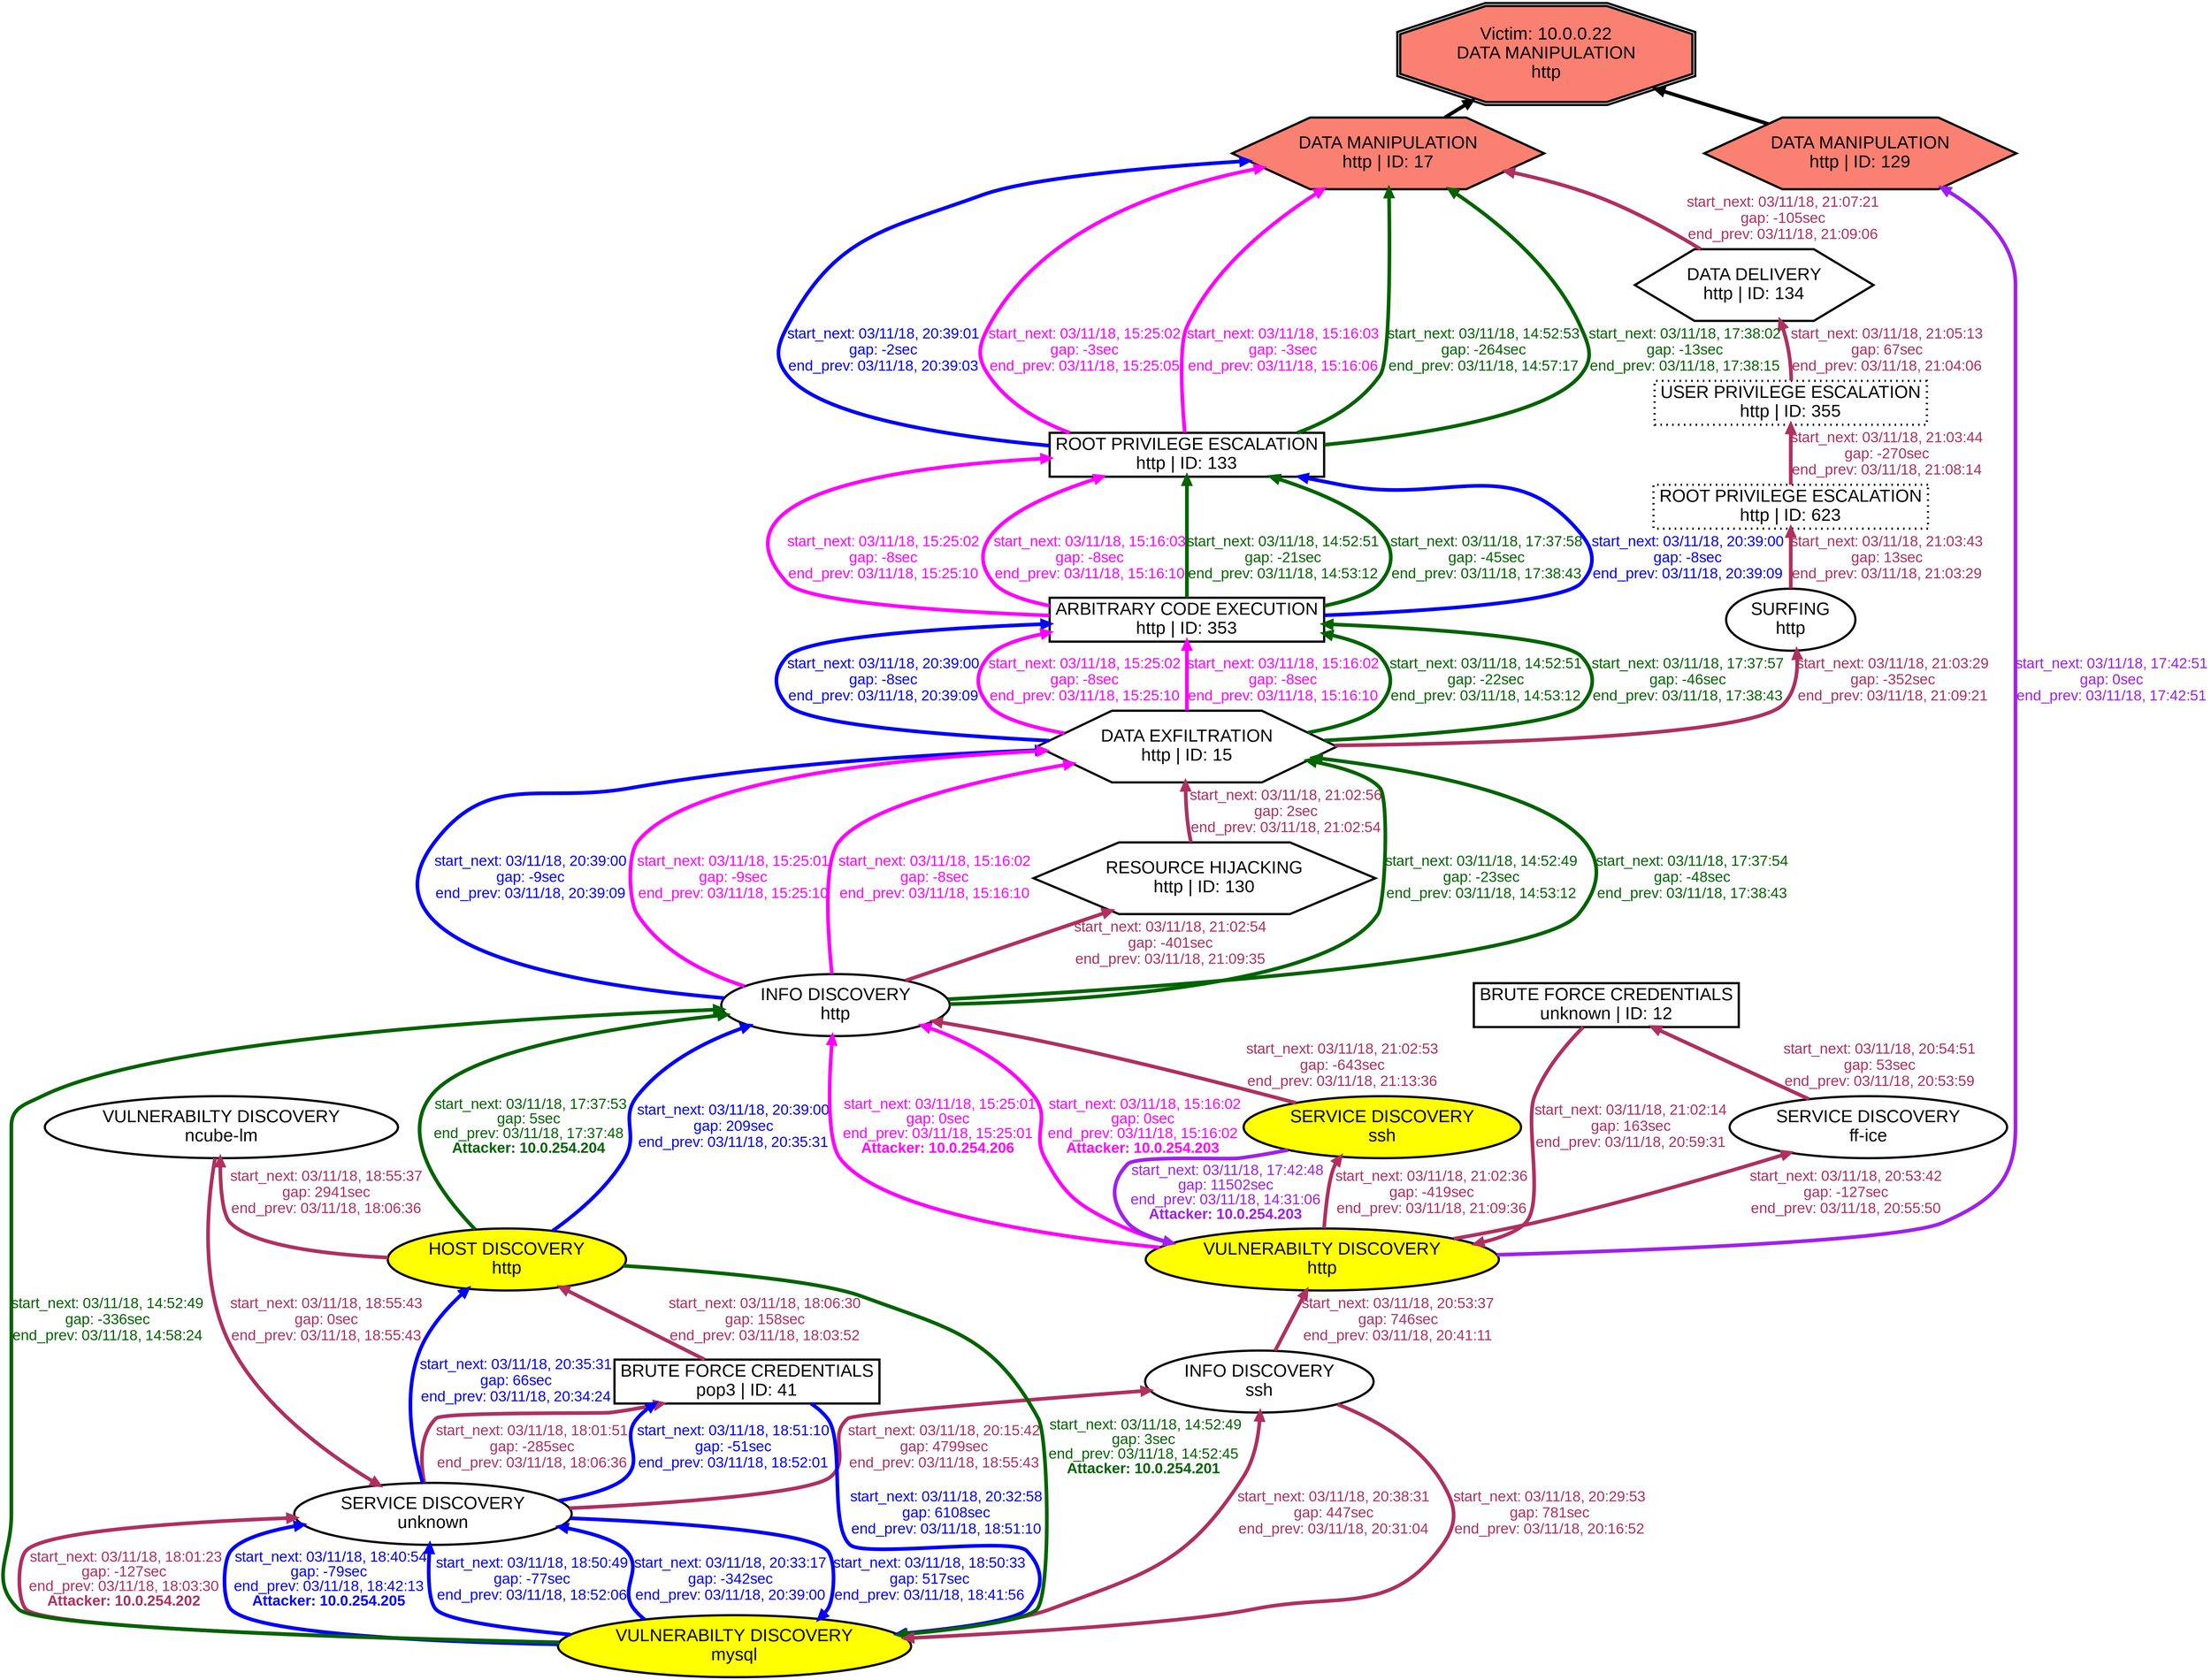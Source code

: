 digraph DATAMANIPULATIONhttp {
rankdir="BT"; 
 graph [ nodesep="0.1", ranksep="0.02"] 
 node [ fontname=Arial, fontsize=24,penwidth=3]; 
 edge [ fontname=Arial, fontsize=20,penwidth=5 ];
"Victim: 10.0.0.22
DATA MANIPULATION
http" [shape=doubleoctagon, style=filled, fillcolor=salmon];
{ rank = max; "Victim: 10.0.0.22
DATA MANIPULATION
http"}
"DATA MANIPULATION
http | ID: 17" -> "Victim: 10.0.0.22
DATA MANIPULATION
http"
"DATA MANIPULATION
http | ID: 17" [style=filled, fillcolor= salmon]
"DATA MANIPULATION
http | ID: 129" -> "Victim: 10.0.0.22
DATA MANIPULATION
http"
"DATA MANIPULATION
http | ID: 129" [style=filled, fillcolor= salmon]
{ rank=same; "DATA MANIPULATION
http | ID: 17" "DATA MANIPULATION
http | ID: 129"}
"VULNERABILTY DISCOVERY
mysql" [style=filled, fillcolor= yellow]
"VULNERABILTY DISCOVERY
mysql" -> "SERVICE DISCOVERY
unknown" [ color=maroon] [label=<<font color="maroon"> start_next: 03/11/18, 18:01:23<br/>gap: -127sec<br/>end_prev: 03/11/18, 18:03:30</font><br/><font color="maroon"><b>Attacker: 10.0.254.202</b></font>>]
"SERVICE DISCOVERY
unknown" -> "BRUTE FORCE CREDENTIALS
pop3 | ID: 41" [ label="start_next: 03/11/18, 18:01:51
gap: -285sec
end_prev: 03/11/18, 18:06:36"][ fontcolor="maroon" color=maroon]
"BRUTE FORCE CREDENTIALS
pop3 | ID: 41" -> "HOST DISCOVERY
http" [ label="start_next: 03/11/18, 18:06:30
gap: 158sec
end_prev: 03/11/18, 18:03:52"][ fontcolor="maroon" color=maroon]
"HOST DISCOVERY
http" -> "VULNERABILTY DISCOVERY
ncube-lm" [ label="start_next: 03/11/18, 18:55:37
gap: 2941sec
end_prev: 03/11/18, 18:06:36"][ fontcolor="maroon" color=maroon]
"VULNERABILTY DISCOVERY
ncube-lm" -> "SERVICE DISCOVERY
unknown" [ label="start_next: 03/11/18, 18:55:43
gap: 0sec
end_prev: 03/11/18, 18:55:43"][ fontcolor="maroon" color=maroon]
"SERVICE DISCOVERY
unknown" -> "INFO DISCOVERY
ssh" [ label="start_next: 03/11/18, 20:15:42
gap: 4799sec
end_prev: 03/11/18, 18:55:43"][ fontcolor="maroon" color=maroon]
"INFO DISCOVERY
ssh" -> "VULNERABILTY DISCOVERY
mysql" [ label="start_next: 03/11/18, 20:29:53
gap: 781sec
end_prev: 03/11/18, 20:16:52"][ fontcolor="maroon" color=maroon]
"VULNERABILTY DISCOVERY
mysql" -> "INFO DISCOVERY
ssh" [ label="start_next: 03/11/18, 20:38:31
gap: 447sec
end_prev: 03/11/18, 20:31:04"][ fontcolor="maroon" color=maroon]
"INFO DISCOVERY
ssh" -> "VULNERABILTY DISCOVERY
http" [ label="start_next: 03/11/18, 20:53:37
gap: 746sec
end_prev: 03/11/18, 20:41:11"][ fontcolor="maroon" color=maroon]
"VULNERABILTY DISCOVERY
http" -> "SERVICE DISCOVERY
ff-ice" [ label="start_next: 03/11/18, 20:53:42
gap: -127sec
end_prev: 03/11/18, 20:55:50"][ fontcolor="maroon" color=maroon]
"SERVICE DISCOVERY
ff-ice" -> "BRUTE FORCE CREDENTIALS
unknown | ID: 12" [ label="start_next: 03/11/18, 20:54:51
gap: 53sec
end_prev: 03/11/18, 20:53:59"][ fontcolor="maroon" color=maroon]
"BRUTE FORCE CREDENTIALS
unknown | ID: 12" -> "VULNERABILTY DISCOVERY
http" [ label="start_next: 03/11/18, 21:02:14
gap: 163sec
end_prev: 03/11/18, 20:59:31"][ fontcolor="maroon" color=maroon]
"VULNERABILTY DISCOVERY
http" -> "SERVICE DISCOVERY
ssh" [ label="start_next: 03/11/18, 21:02:36
gap: -419sec
end_prev: 03/11/18, 21:09:36"][ fontcolor="maroon" color=maroon]
"SERVICE DISCOVERY
ssh" -> "INFO DISCOVERY
http" [ label="start_next: 03/11/18, 21:02:53
gap: -643sec
end_prev: 03/11/18, 21:13:36"][ fontcolor="maroon" color=maroon]
"INFO DISCOVERY
http" -> "RESOURCE HIJACKING
http | ID: 130" [ label="start_next: 03/11/18, 21:02:54
gap: -401sec
end_prev: 03/11/18, 21:09:35"][ fontcolor="maroon" color=maroon]
"RESOURCE HIJACKING
http | ID: 130" -> "DATA EXFILTRATION
http | ID: 15" [ label="start_next: 03/11/18, 21:02:56
gap: 2sec
end_prev: 03/11/18, 21:02:54"][ fontcolor="maroon" color=maroon]
"DATA EXFILTRATION
http | ID: 15" -> "SURFING
http" [ label="start_next: 03/11/18, 21:03:29
gap: -352sec
end_prev: 03/11/18, 21:09:21"][ fontcolor="maroon" color=maroon]
"SURFING
http" -> "ROOT PRIVILEGE ESCALATION
http | ID: 623" [ label="start_next: 03/11/18, 21:03:43
gap: 13sec
end_prev: 03/11/18, 21:03:29"][ fontcolor="maroon" color=maroon]
"ROOT PRIVILEGE ESCALATION
http | ID: 623" -> "USER PRIVILEGE ESCALATION
http | ID: 355" [ label="start_next: 03/11/18, 21:03:44
gap: -270sec
end_prev: 03/11/18, 21:08:14"][ fontcolor="maroon" color=maroon]
"USER PRIVILEGE ESCALATION
http | ID: 355" -> "DATA DELIVERY
http | ID: 134" [ label="start_next: 03/11/18, 21:05:13
gap: 67sec
end_prev: 03/11/18, 21:04:06"][ fontcolor="maroon" color=maroon]
"DATA DELIVERY
http | ID: 134" -> "DATA MANIPULATION
http | ID: 17" [ label="start_next: 03/11/18, 21:07:21
gap: -105sec
end_prev: 03/11/18, 21:09:06"][ fontcolor="maroon" color=maroon]
"HOST DISCOVERY
http" [style=filled, fillcolor= yellow]
"HOST DISCOVERY
http" -> "VULNERABILTY DISCOVERY
mysql" [ color=darkgreen] [label=<<font color="darkgreen"> start_next: 03/11/18, 14:52:49<br/>gap: 3sec<br/>end_prev: 03/11/18, 14:52:45</font><br/><font color="darkgreen"><b>Attacker: 10.0.254.201</b></font>>]
"VULNERABILTY DISCOVERY
mysql" -> "INFO DISCOVERY
http" [ label="start_next: 03/11/18, 14:52:49
gap: -336sec
end_prev: 03/11/18, 14:58:24"][ fontcolor="darkgreen" color=darkgreen]
"INFO DISCOVERY
http" -> "DATA EXFILTRATION
http | ID: 15" [ label="start_next: 03/11/18, 14:52:49
gap: -23sec
end_prev: 03/11/18, 14:53:12"][ fontcolor="darkgreen" color=darkgreen]
"DATA EXFILTRATION
http | ID: 15" -> "ARBITRARY CODE EXECUTION
http | ID: 353" [ label="start_next: 03/11/18, 14:52:51
gap: -22sec
end_prev: 03/11/18, 14:53:12"][ fontcolor="darkgreen" color=darkgreen]
"ARBITRARY CODE EXECUTION
http | ID: 353" -> "ROOT PRIVILEGE ESCALATION
http | ID: 133" [ label="start_next: 03/11/18, 14:52:51
gap: -21sec
end_prev: 03/11/18, 14:53:12"][ fontcolor="darkgreen" color=darkgreen]
"ROOT PRIVILEGE ESCALATION
http | ID: 133" -> "DATA MANIPULATION
http | ID: 17" [ label="start_next: 03/11/18, 14:52:53
gap: -264sec
end_prev: 03/11/18, 14:57:17"][ fontcolor="darkgreen" color=darkgreen]
"HOST DISCOVERY
http" [style=filled, fillcolor= yellow]
"HOST DISCOVERY
http" -> "INFO DISCOVERY
http" [ color=darkgreen] [label=<<font color="darkgreen"> start_next: 03/11/18, 17:37:53<br/>gap: 5sec<br/>end_prev: 03/11/18, 17:37:48</font><br/><font color="darkgreen"><b>Attacker: 10.0.254.204</b></font>>]
"INFO DISCOVERY
http" -> "DATA EXFILTRATION
http | ID: 15" [ label="start_next: 03/11/18, 17:37:54
gap: -48sec
end_prev: 03/11/18, 17:38:43"][ fontcolor="darkgreen" color=darkgreen]
"DATA EXFILTRATION
http | ID: 15" -> "ARBITRARY CODE EXECUTION
http | ID: 353" [ label="start_next: 03/11/18, 17:37:57
gap: -46sec
end_prev: 03/11/18, 17:38:43"][ fontcolor="darkgreen" color=darkgreen]
"ARBITRARY CODE EXECUTION
http | ID: 353" -> "ROOT PRIVILEGE ESCALATION
http | ID: 133" [ label="start_next: 03/11/18, 17:37:58
gap: -45sec
end_prev: 03/11/18, 17:38:43"][ fontcolor="darkgreen" color=darkgreen]
"ROOT PRIVILEGE ESCALATION
http | ID: 133" -> "DATA MANIPULATION
http | ID: 17" [ label="start_next: 03/11/18, 17:38:02
gap: -13sec
end_prev: 03/11/18, 17:38:15"][ fontcolor="darkgreen" color=darkgreen]
"VULNERABILTY DISCOVERY
mysql" [style=filled, fillcolor= yellow]
"VULNERABILTY DISCOVERY
mysql" -> "SERVICE DISCOVERY
unknown" [ color=blue] [label=<<font color="blue"> start_next: 03/11/18, 18:40:54<br/>gap: -79sec<br/>end_prev: 03/11/18, 18:42:13</font><br/><font color="blue"><b>Attacker: 10.0.254.205</b></font>>]
"SERVICE DISCOVERY
unknown" -> "VULNERABILTY DISCOVERY
mysql" [ label="start_next: 03/11/18, 18:50:33
gap: 517sec
end_prev: 03/11/18, 18:41:56"][ fontcolor="blue" color=blue]
"VULNERABILTY DISCOVERY
mysql" -> "SERVICE DISCOVERY
unknown" [ label="start_next: 03/11/18, 18:50:49
gap: -77sec
end_prev: 03/11/18, 18:52:06"][ fontcolor="blue" color=blue]
"SERVICE DISCOVERY
unknown" -> "BRUTE FORCE CREDENTIALS
pop3 | ID: 41" [ label="start_next: 03/11/18, 18:51:10
gap: -51sec
end_prev: 03/11/18, 18:52:01"][ fontcolor="blue" color=blue]
"BRUTE FORCE CREDENTIALS
pop3 | ID: 41" -> "VULNERABILTY DISCOVERY
mysql" [ label="start_next: 03/11/18, 20:32:58
gap: 6108sec
end_prev: 03/11/18, 18:51:10"][ fontcolor="blue" color=blue]
"VULNERABILTY DISCOVERY
mysql" -> "SERVICE DISCOVERY
unknown" [ label="start_next: 03/11/18, 20:33:17
gap: -342sec
end_prev: 03/11/18, 20:39:00"][ fontcolor="blue" color=blue]
"SERVICE DISCOVERY
unknown" -> "HOST DISCOVERY
http" [ label="start_next: 03/11/18, 20:35:31
gap: 66sec
end_prev: 03/11/18, 20:34:24"][ fontcolor="blue" color=blue]
"HOST DISCOVERY
http" -> "INFO DISCOVERY
http" [ label="start_next: 03/11/18, 20:39:00
gap: 209sec
end_prev: 03/11/18, 20:35:31"][ fontcolor="blue" color=blue]
"INFO DISCOVERY
http" -> "DATA EXFILTRATION
http | ID: 15" [ label="start_next: 03/11/18, 20:39:00
gap: -9sec
end_prev: 03/11/18, 20:39:09"][ fontcolor="blue" color=blue]
"DATA EXFILTRATION
http | ID: 15" -> "ARBITRARY CODE EXECUTION
http | ID: 353" [ label="start_next: 03/11/18, 20:39:00
gap: -8sec
end_prev: 03/11/18, 20:39:09"][ fontcolor="blue" color=blue]
"ARBITRARY CODE EXECUTION
http | ID: 353" -> "ROOT PRIVILEGE ESCALATION
http | ID: 133" [ label="start_next: 03/11/18, 20:39:00
gap: -8sec
end_prev: 03/11/18, 20:39:09"][ fontcolor="blue" color=blue]
"ROOT PRIVILEGE ESCALATION
http | ID: 133" -> "DATA MANIPULATION
http | ID: 17" [ label="start_next: 03/11/18, 20:39:01
gap: -2sec
end_prev: 03/11/18, 20:39:03"][ fontcolor="blue" color=blue]
"VULNERABILTY DISCOVERY
http" [style=filled, fillcolor= yellow]
"VULNERABILTY DISCOVERY
http" -> "INFO DISCOVERY
http" [ color=magenta] [label=<<font color="magenta"> start_next: 03/11/18, 15:25:01<br/>gap: 0sec<br/>end_prev: 03/11/18, 15:25:01</font><br/><font color="magenta"><b>Attacker: 10.0.254.206</b></font>>]
"INFO DISCOVERY
http" -> "DATA EXFILTRATION
http | ID: 15" [ label="start_next: 03/11/18, 15:25:01
gap: -9sec
end_prev: 03/11/18, 15:25:10"][ fontcolor="magenta" color=magenta]
"DATA EXFILTRATION
http | ID: 15" -> "ARBITRARY CODE EXECUTION
http | ID: 353" [ label="start_next: 03/11/18, 15:25:02
gap: -8sec
end_prev: 03/11/18, 15:25:10"][ fontcolor="magenta" color=magenta]
"ARBITRARY CODE EXECUTION
http | ID: 353" -> "ROOT PRIVILEGE ESCALATION
http | ID: 133" [ label="start_next: 03/11/18, 15:25:02
gap: -8sec
end_prev: 03/11/18, 15:25:10"][ fontcolor="magenta" color=magenta]
"ROOT PRIVILEGE ESCALATION
http | ID: 133" -> "DATA MANIPULATION
http | ID: 17" [ label="start_next: 03/11/18, 15:25:02
gap: -3sec
end_prev: 03/11/18, 15:25:05"][ fontcolor="magenta" color=magenta]
"VULNERABILTY DISCOVERY
http" [style=filled, fillcolor= yellow]
"VULNERABILTY DISCOVERY
http" -> "INFO DISCOVERY
http" [ color=magenta] [label=<<font color="magenta"> start_next: 03/11/18, 15:16:02<br/>gap: 0sec<br/>end_prev: 03/11/18, 15:16:02</font><br/><font color="magenta"><b>Attacker: 10.0.254.203</b></font>>]
"INFO DISCOVERY
http" -> "DATA EXFILTRATION
http | ID: 15" [ label="start_next: 03/11/18, 15:16:02
gap: -8sec
end_prev: 03/11/18, 15:16:10"][ fontcolor="magenta" color=magenta]
"DATA EXFILTRATION
http | ID: 15" -> "ARBITRARY CODE EXECUTION
http | ID: 353" [ label="start_next: 03/11/18, 15:16:02
gap: -8sec
end_prev: 03/11/18, 15:16:10"][ fontcolor="magenta" color=magenta]
"ARBITRARY CODE EXECUTION
http | ID: 353" -> "ROOT PRIVILEGE ESCALATION
http | ID: 133" [ label="start_next: 03/11/18, 15:16:03
gap: -8sec
end_prev: 03/11/18, 15:16:10"][ fontcolor="magenta" color=magenta]
"ROOT PRIVILEGE ESCALATION
http | ID: 133" -> "DATA MANIPULATION
http | ID: 17" [ label="start_next: 03/11/18, 15:16:03
gap: -3sec
end_prev: 03/11/18, 15:16:06"][ fontcolor="magenta" color=magenta]
"SERVICE DISCOVERY
ssh" [style=filled, fillcolor= yellow]
"SERVICE DISCOVERY
ssh" -> "VULNERABILTY DISCOVERY
http" [ color=purple] [label=<<font color="purple"> start_next: 03/11/18, 17:42:48<br/>gap: 11502sec<br/>end_prev: 03/11/18, 14:31:06</font><br/><font color="purple"><b>Attacker: 10.0.254.203</b></font>>]
"VULNERABILTY DISCOVERY
http" -> "DATA MANIPULATION
http | ID: 129" [ label="start_next: 03/11/18, 17:42:51
gap: 0sec
end_prev: 03/11/18, 17:42:51"][ fontcolor="purple" color=purple]
"VULNERABILTY DISCOVERY
mysql" [shape=oval]
"VULNERABILTY DISCOVERY
mysql" [tooltip="ET SCAN Suspicious inbound to mySQL port 3306
ET SCAN Suspicious inbound to MSSQL port 1433
ET SCAN Suspicious inbound to PostgreSQL port 5432
ET SCAN Nikto Web App Scan in Progress
ET SCAN Suspicious inbound to Oracle SQL port 1521
ET SCAN Suspicious inbound to mSQL port 4333"]
"SERVICE DISCOVERY
unknown" [shape=oval]
"SERVICE DISCOVERY
unknown" [tooltip="ET SCAN Potential SSH Scan
ET SCAN Potential VNC Scan 5900-5920
ET SCAN Potential VNC Scan 5800-5820
ET SCAN NMAP OS Detection Probe"]
"BRUTE FORCE CREDENTIALS
pop3 | ID: 41" [shape=box]
"BRUTE FORCE CREDENTIALS
pop3 | ID: 41" [tooltip="ET SCAN Rapid POP3 Connections - Possible Brute Force Attack"]
"HOST DISCOVERY
http" [shape=oval]
"HOST DISCOVERY
http" [tooltip="ET SCAN Nmap Scripting Engine User-Agent Detected (Nmap Scripting Engine)
ET SCAN Possible Nmap User-Agent Observed"]
"VULNERABILTY DISCOVERY
ncube-lm" [shape=oval]
"VULNERABILTY DISCOVERY
ncube-lm" [tooltip="ET SCAN Suspicious inbound to PostgreSQL port 5432
ET SCAN Suspicious inbound to mySQL port 3306
ET SCAN Suspicious inbound to MSSQL port 1433
ET SCAN Suspicious inbound to Oracle SQL port 1521"]
"INFO DISCOVERY
ssh" [shape=oval]
"INFO DISCOVERY
ssh" [tooltip="ET INFO NetSSH SSH Version String Hardcoded in Metasploit"]
"VULNERABILTY DISCOVERY
http" [shape=oval]
"VULNERABILTY DISCOVERY
http" [tooltip="ET SCAN Suspicious inbound to mySQL port 3306
ET SCAN Suspicious inbound to MSSQL port 1433
ET SCAN Sqlmap SQL Injection Scan
ETPRO WEB_SERVER SQLMap Scan Tool User Agent
ET SCAN Suspicious inbound to PostgreSQL port 5432
ET SCAN Nikto Web App Scan in Progress
ET SCAN Suspicious inbound to Oracle SQL port 1521
ET SCAN OpenVAS User-Agent Inbound
ET SCAN Suspicious inbound to mSQL port 4333"]
"SERVICE DISCOVERY
ff-ice" [shape=oval]
"SERVICE DISCOVERY
ff-ice" [tooltip="ET SCAN Potential VNC Scan 5900-5920
ET SCAN Potential VNC Scan 5800-5820
ET SCAN Potential SSH Scan"]
"BRUTE FORCE CREDENTIALS
unknown | ID: 12" [shape=box]
"BRUTE FORCE CREDENTIALS
unknown | ID: 12" [tooltip="ET SCAN Rapid IMAP Connections - Possible Brute Force Attack
ET SCAN Rapid POP3 Connections - Possible Brute Force Attack
ET SCAN Rapid IMAPS Connections - Possible Brute Force Attack
ET SCAN Rapid POP3S Connections - Possible Brute Force Attack"]
"SERVICE DISCOVERY
ssh" [shape=oval]
"SERVICE DISCOVERY
ssh" [tooltip="ET SCAN Potential SSH Scan"]
"INFO DISCOVERY
http" [shape=oval]
"INFO DISCOVERY
http" [tooltip="GPL WEB_SERVER viewcode access
GPL WEB_SERVER .htaccess access
GPL WEB_SERVER writeto.cnf access
GPL WEB_SERVER iisadmin access
ET WEB_SERVER PHP Easteregg Information-Disclosure (funny-logo)
ET WEB_SPECIFIC_APPS Request to Wordpress W3TC Plug-in dbcache Directory
GPL WEB_SERVER services.cnf access
ET WEB_SERVER PHP Easteregg Information-Disclosure (zend-logo)
ET WEB_SERVER PHP.//Input in HTTP POST
GPL EXPLOIT unicode directory traversal attempt
ET WEB_SERVER PHP Easteregg Information-Disclosure (php-logo)
GPL WEB_SERVER service.cnf access
GPL EXPLOIT iisadmpwd attempt
ET WEB_SERVER PHP SESSION SuperGlobal in URI
GPL WEB_SERVER /~root access
GPL WEB_SERVER authors.pwd access
ET WEB_SERVER PHP ENV SuperGlobal in URI
GPL EXPLOIT .cnf access
ET POLICY Proxy TRACE Request - inbound
GPL WEB_SERVER .htpasswd access
GPL WEB_SERVER global.asa access
ET WEB_SERVER PHP SERVER SuperGlobal in URI
GPL EXPLOIT fpcount access
GPL WEB_SERVER globals.pl access
GPL WEB_SERVER service.pwd
GPL EXPLOIT ISAPI .idq attempt
ET WEB_SERVER PHP Easteregg Information-Disclosure (phpinfo)
ET SCAN SFTP/FTP Password Exposure via sftp-config.json
GPL WEB_SERVER printenv access
GPL WEB_SERVER author.exe access
GPL EXPLOIT iissamples access
GPL EXPLOIT .htr access
ET WEB_SERVER PHP REQUEST SuperGlobal in URI"]
"RESOURCE HIJACKING
http | ID: 130" [shape=hexagon]
"RESOURCE HIJACKING
http | ID: 130" [tooltip="GPL WEB_SERVER Oracle Java Process Manager access"]
"DATA EXFILTRATION
http | ID: 15" [shape=hexagon]
"DATA EXFILTRATION
http | ID: 15" [tooltip="GPL WEB_SERVER Tomcat server snoop access
GPL EXPLOIT ISAPI .ida access
ET WEB_SPECIFIC_APPS PithCMS oldnews_reader.php lang Parameter Local File Inclusion Attempt
GPL EXPLOIT /msadc/samples/ access
ET WEB_SERVER ColdFusion componentutils access
ET WEB_SERVER DD-WRT Information Disclosure Attempt
ET WEB_SERVER IIS 8.3 Filename With Wildcard (Possible File/Dir Bruteforce)
ET WEB_SPECIFIC_APPS PHP-CGI query string parameter vulnerability
ET WEB_SERVER Possible XXE SYSTEM ENTITY in POST BODY.
ET WEB_SERVER /system32/ in Uri - Possible Protected Directory Access Attempt
ET WEB_SERVER /etc/shadow Detected in URI
ET INFO WinHttp AutoProxy Request wpad.dat Possible BadTunnel
GPL EXPLOIT ISAPI .idq access
ET WEB_SERVER Joomla Component SQLi Attempt"]
"SURFING
http" [shape=oval]
"SURFING
http" [tooltip="ET WEB_SERVER WEB-PHP phpinfo access"]
"ROOT PRIVILEGE ESCALATION
http | ID: 623" [style="dotted", shape=box]
"ROOT PRIVILEGE ESCALATION
http | ID: 623" [tooltip="ET WEB_SERVER ColdFusion administrator access
GPL SMTP expn root
GPL SMTP vrfy root
ETPRO EXPLOIT SOAP Netgear WNDR Auth Bypass/Info Disclosure"]
"USER PRIVILEGE ESCALATION
http | ID: 355" [style="dotted", shape=box]
"USER PRIVILEGE ESCALATION
http | ID: 355" [tooltip="ET POLICY Outgoing Basic Auth Base64 HTTP Password detected unencrypted
ET POLICY Incoming Basic Auth Base64 HTTP Password detected unencrypted
ET WEB_SPECIFIC_APPS Microhard Systems 3G/4G Cellular Ethernet and Serial Gateway - Default Credentials"]
"DATA DELIVERY
http | ID: 134" [shape=hexagon]
"DATA DELIVERY
http | ID: 134" [tooltip="ET WEB_SPECIFIC_APPS WHMCompleteSolution templatefile Parameter Local File Inclusion Attempt
GPL WEB_SERVER perl post attempt
ET WEB_SPECIFIC_APPS evision cms addplain.php module parameter Local File Inclusion
ET WEB_SERVER PHP Possible php Remote File Inclusion Attempt
ET WEB_SERVER PHP tags in HTTP POST
ET WEB_SPECIFIC_APPS Opencadastre soustab.php script Local File Inclusion Vulnerability
ET WEB_SERVER PHP Possible file Remote File Inclusion Attempt
ET WEB_SPECIFIC_APPS Zen Cart loader_file Parameter Local File Inclusion Attempt
ET WEB_SPECIFIC_APPS axdcms aXconf Parameter Local File Inclusion Attempt"]
"DATA MANIPULATION
http | ID: 17" [shape=hexagon]
"DATA MANIPULATION
http | ID: 17" [tooltip="ET WEB_SERVER Possible SQL Injection Attempt SELECT FROM
ET WEB_SERVER MYSQL SELECT CONCAT SQL Injection Attempt
ET WEB_SERVER Possible SQL Injection Attempt UNION SELECT"]
"ARBITRARY CODE EXECUTION
http | ID: 353" [shape=box]
"ARBITRARY CODE EXECUTION
http | ID: 353" [tooltip="ET CURRENT_EVENTS QNAP Shellshock CVE-2014-6271
ET WEB_SPECIFIC_APPS DesktopOnNet don3_requiem.php app_path Parameter Remote File Inclusion
ET WEB_SPECIFIC_APPS Horde type Parameter Local File Inclusion Attempt
ET WEB_SPECIFIC_APPS KR-Web krgourl.php DOCUMENT_ROOT Parameter Remote File Inclusion Attempt
ET WEB_SERVER Possible CVE-2014-6271 Attempt in Headers
ET WEB_SPECIFIC_APPS BASE base_stat_common.php remote file include
ET WEB_SPECIFIC_APPS Golem Gaming Portal root_path Parameter Remote File inclusion Attempt
ET WEB_SPECIFIC_APPS Joomla swMenuPro ImageManager.php Remote File Inclusion Attempt
ET WEB_SPECIFIC_APPS FormMailer formmailer.admin.inc.php BASE_DIR Parameter Remote File Inclusion Attempt
ET WEB_SPECIFIC_APPS AjaxPortal di.php pathtoserverdata Parameter Remote File Inclusion Attempt
ET WEB_SERVER cmd.exe In URI - Possible Command Execution Attempt
ET WEB_SPECIFIC_APPS KingCMS menu.php CONFIG Parameter Remote File Inclusion
ETPRO WEB_SPECIFIC_APPS PHPMoAdmin RCE Attempt
ET WEB_SERVER Exploit Suspected PHP Injection Attack (cmd=)
ET WEB_SPECIFIC_APPS Achievo debugger.php config_atkroot parameter Remote File Inclusion Attempt
ET WEB_SERVER Possible CVE-2014-6271 Attempt
ET WEB_SPECIFIC_APPS Joomla Dada Mail Manager Component config.dadamail.php GLOBALS Parameter Remote File Inclusion
ET WEB_SPECIFIC_APPS WEB-PHP RCE PHPBB 2004-1315
ET WEB_SPECIFIC_APPS DesktopOnNet frontpage.php app_path Parameter Remote File Inclusion
ET WEB_SPECIFIC_APPS Joomla AjaxChat Component ajcuser.php GLOBALS Parameter Remote File Inclusion Attempt"]
"ROOT PRIVILEGE ESCALATION
http | ID: 133" [shape=box]
"ROOT PRIVILEGE ESCALATION
http | ID: 133" [tooltip="ET WEB_SERVER ColdFusion administrator access
GPL EXPLOIT administrators.pwd access
GPL EXPLOIT CodeRed v2 root.exe access
ETPRO WEB_SPECIFIC_APPS ipTIME firmware < 9.58 RCE
GPL SMTP vrfy root"]
"DATA MANIPULATION
http | ID: 129" [shape=hexagon]
"DATA MANIPULATION
http | ID: 129" [tooltip="ET WEB_SERVER Possible SQL Injection Attempt SELECT FROM
ET WEB_SERVER MYSQL SELECT CONCAT SQL Injection Attempt
ET WEB_SERVER Possible SQL Injection Attempt UNION SELECT"]
}
